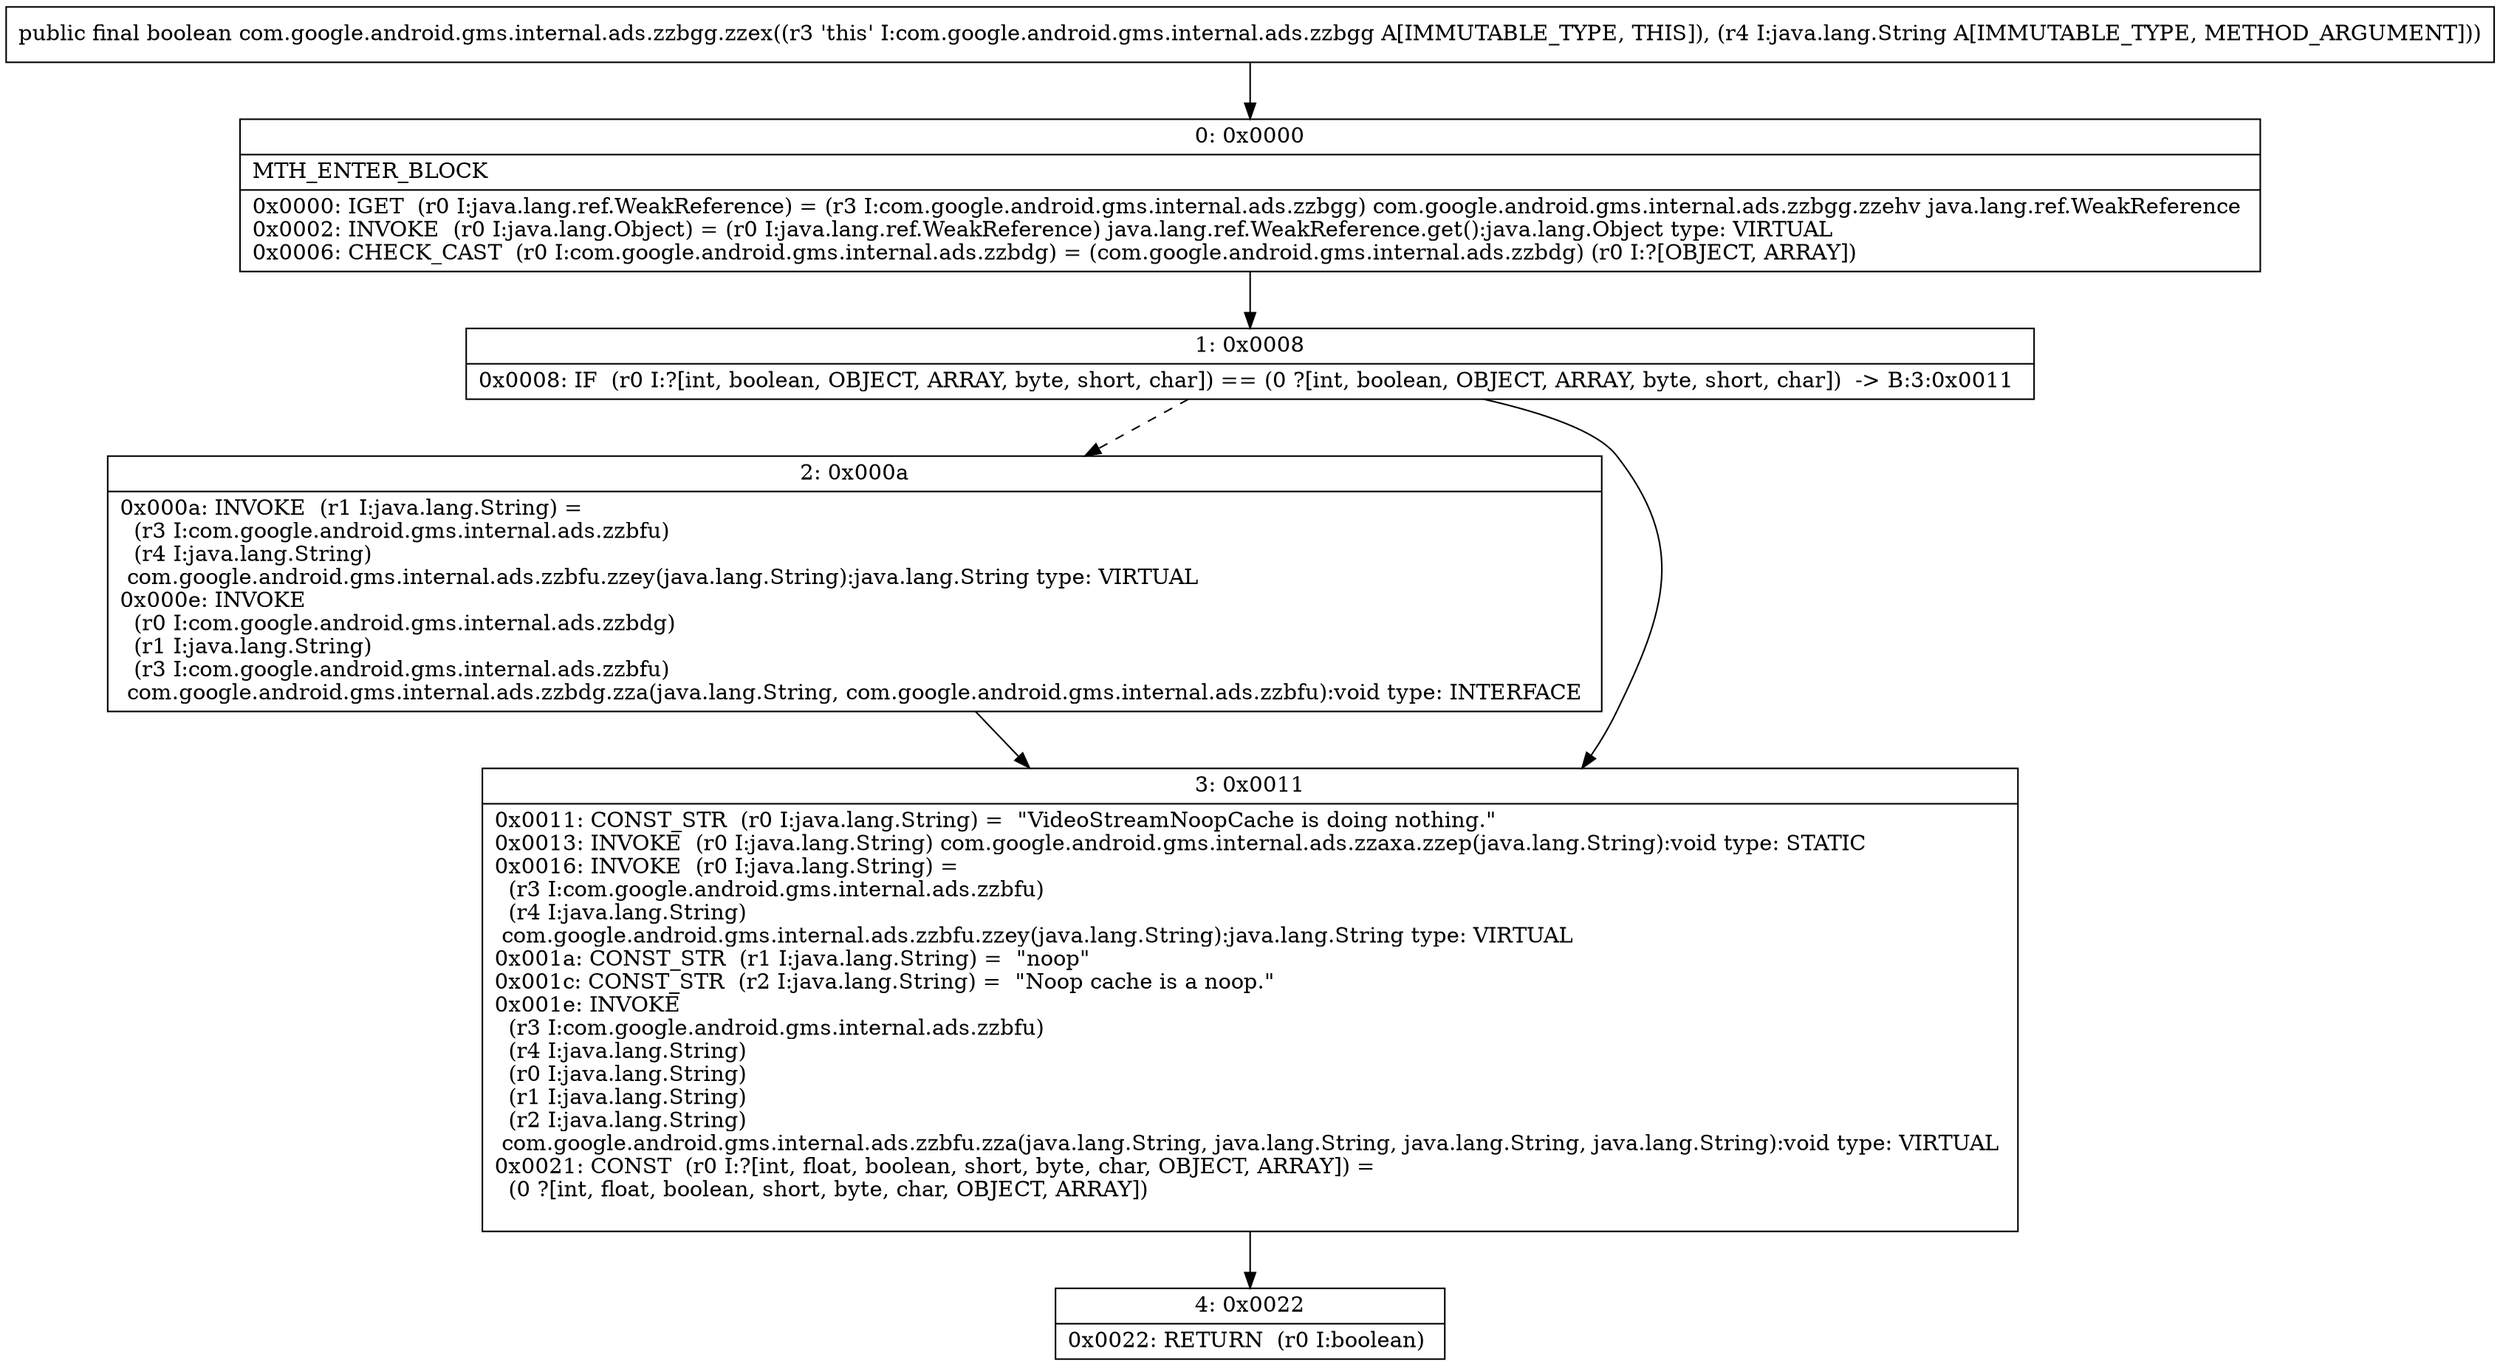 digraph "CFG forcom.google.android.gms.internal.ads.zzbgg.zzex(Ljava\/lang\/String;)Z" {
Node_0 [shape=record,label="{0\:\ 0x0000|MTH_ENTER_BLOCK\l|0x0000: IGET  (r0 I:java.lang.ref.WeakReference) = (r3 I:com.google.android.gms.internal.ads.zzbgg) com.google.android.gms.internal.ads.zzbgg.zzehv java.lang.ref.WeakReference \l0x0002: INVOKE  (r0 I:java.lang.Object) = (r0 I:java.lang.ref.WeakReference) java.lang.ref.WeakReference.get():java.lang.Object type: VIRTUAL \l0x0006: CHECK_CAST  (r0 I:com.google.android.gms.internal.ads.zzbdg) = (com.google.android.gms.internal.ads.zzbdg) (r0 I:?[OBJECT, ARRAY]) \l}"];
Node_1 [shape=record,label="{1\:\ 0x0008|0x0008: IF  (r0 I:?[int, boolean, OBJECT, ARRAY, byte, short, char]) == (0 ?[int, boolean, OBJECT, ARRAY, byte, short, char])  \-\> B:3:0x0011 \l}"];
Node_2 [shape=record,label="{2\:\ 0x000a|0x000a: INVOKE  (r1 I:java.lang.String) = \l  (r3 I:com.google.android.gms.internal.ads.zzbfu)\l  (r4 I:java.lang.String)\l com.google.android.gms.internal.ads.zzbfu.zzey(java.lang.String):java.lang.String type: VIRTUAL \l0x000e: INVOKE  \l  (r0 I:com.google.android.gms.internal.ads.zzbdg)\l  (r1 I:java.lang.String)\l  (r3 I:com.google.android.gms.internal.ads.zzbfu)\l com.google.android.gms.internal.ads.zzbdg.zza(java.lang.String, com.google.android.gms.internal.ads.zzbfu):void type: INTERFACE \l}"];
Node_3 [shape=record,label="{3\:\ 0x0011|0x0011: CONST_STR  (r0 I:java.lang.String) =  \"VideoStreamNoopCache is doing nothing.\" \l0x0013: INVOKE  (r0 I:java.lang.String) com.google.android.gms.internal.ads.zzaxa.zzep(java.lang.String):void type: STATIC \l0x0016: INVOKE  (r0 I:java.lang.String) = \l  (r3 I:com.google.android.gms.internal.ads.zzbfu)\l  (r4 I:java.lang.String)\l com.google.android.gms.internal.ads.zzbfu.zzey(java.lang.String):java.lang.String type: VIRTUAL \l0x001a: CONST_STR  (r1 I:java.lang.String) =  \"noop\" \l0x001c: CONST_STR  (r2 I:java.lang.String) =  \"Noop cache is a noop.\" \l0x001e: INVOKE  \l  (r3 I:com.google.android.gms.internal.ads.zzbfu)\l  (r4 I:java.lang.String)\l  (r0 I:java.lang.String)\l  (r1 I:java.lang.String)\l  (r2 I:java.lang.String)\l com.google.android.gms.internal.ads.zzbfu.zza(java.lang.String, java.lang.String, java.lang.String, java.lang.String):void type: VIRTUAL \l0x0021: CONST  (r0 I:?[int, float, boolean, short, byte, char, OBJECT, ARRAY]) = \l  (0 ?[int, float, boolean, short, byte, char, OBJECT, ARRAY])\l \l}"];
Node_4 [shape=record,label="{4\:\ 0x0022|0x0022: RETURN  (r0 I:boolean) \l}"];
MethodNode[shape=record,label="{public final boolean com.google.android.gms.internal.ads.zzbgg.zzex((r3 'this' I:com.google.android.gms.internal.ads.zzbgg A[IMMUTABLE_TYPE, THIS]), (r4 I:java.lang.String A[IMMUTABLE_TYPE, METHOD_ARGUMENT])) }"];
MethodNode -> Node_0;
Node_0 -> Node_1;
Node_1 -> Node_2[style=dashed];
Node_1 -> Node_3;
Node_2 -> Node_3;
Node_3 -> Node_4;
}

